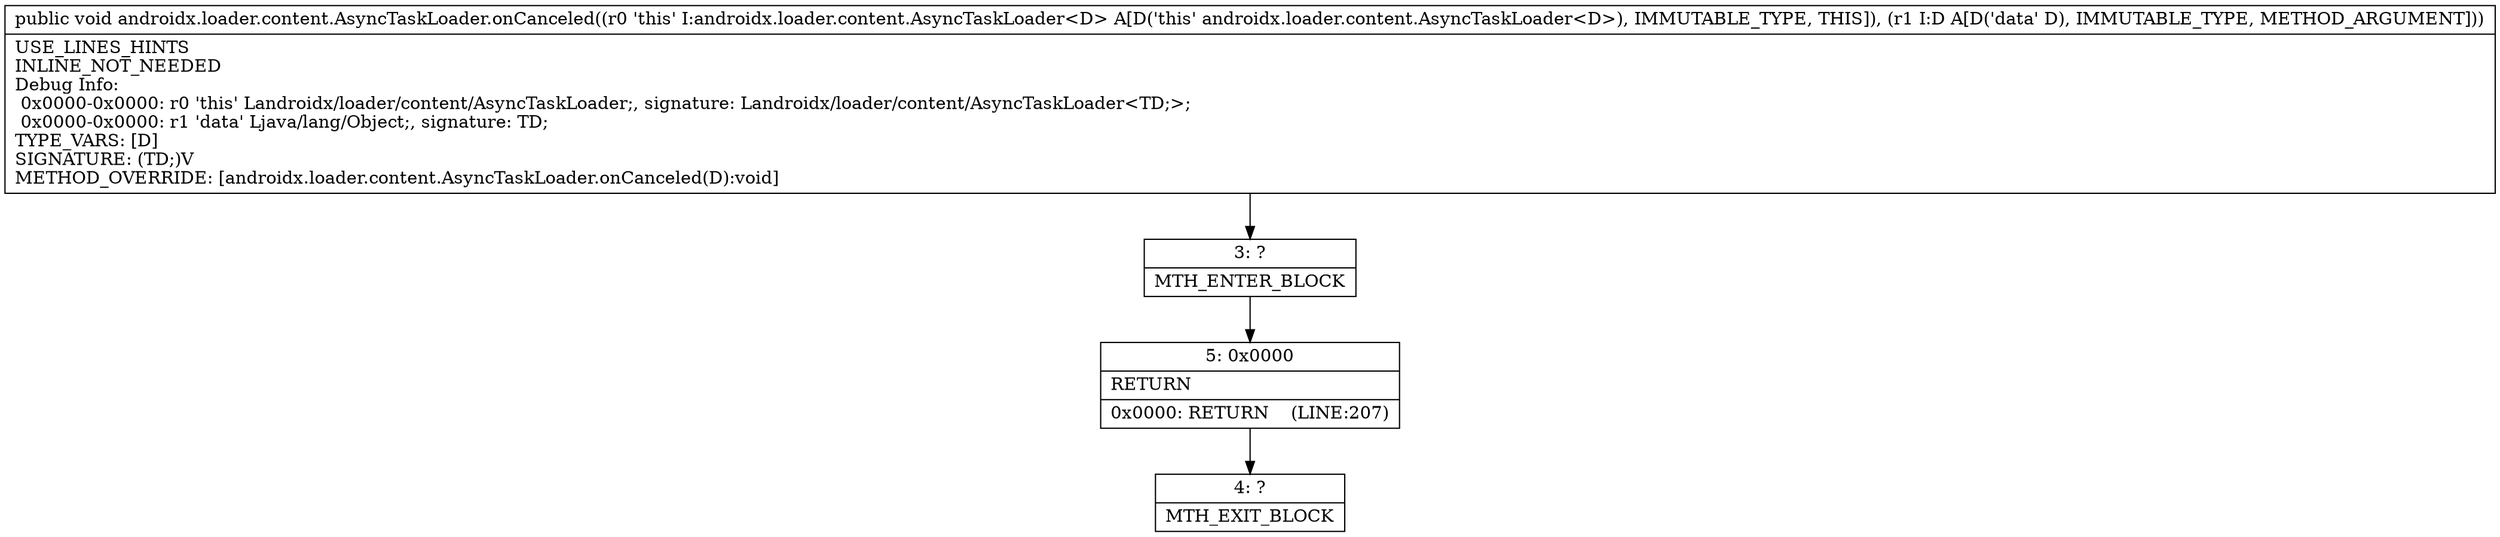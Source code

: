 digraph "CFG forandroidx.loader.content.AsyncTaskLoader.onCanceled(Ljava\/lang\/Object;)V" {
Node_3 [shape=record,label="{3\:\ ?|MTH_ENTER_BLOCK\l}"];
Node_5 [shape=record,label="{5\:\ 0x0000|RETURN\l|0x0000: RETURN    (LINE:207)\l}"];
Node_4 [shape=record,label="{4\:\ ?|MTH_EXIT_BLOCK\l}"];
MethodNode[shape=record,label="{public void androidx.loader.content.AsyncTaskLoader.onCanceled((r0 'this' I:androidx.loader.content.AsyncTaskLoader\<D\> A[D('this' androidx.loader.content.AsyncTaskLoader\<D\>), IMMUTABLE_TYPE, THIS]), (r1 I:D A[D('data' D), IMMUTABLE_TYPE, METHOD_ARGUMENT]))  | USE_LINES_HINTS\lINLINE_NOT_NEEDED\lDebug Info:\l  0x0000\-0x0000: r0 'this' Landroidx\/loader\/content\/AsyncTaskLoader;, signature: Landroidx\/loader\/content\/AsyncTaskLoader\<TD;\>;\l  0x0000\-0x0000: r1 'data' Ljava\/lang\/Object;, signature: TD;\lTYPE_VARS: [D]\lSIGNATURE: (TD;)V\lMETHOD_OVERRIDE: [androidx.loader.content.AsyncTaskLoader.onCanceled(D):void]\l}"];
MethodNode -> Node_3;Node_3 -> Node_5;
Node_5 -> Node_4;
}

